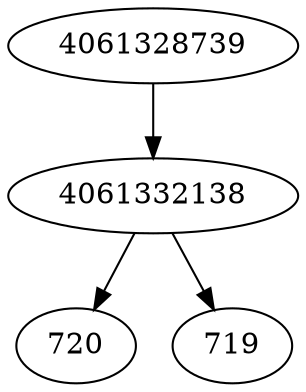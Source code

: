 strict digraph  {
720;
4061332138;
4061328739;
719;
4061332138 -> 719;
4061332138 -> 720;
4061328739 -> 4061332138;
}
